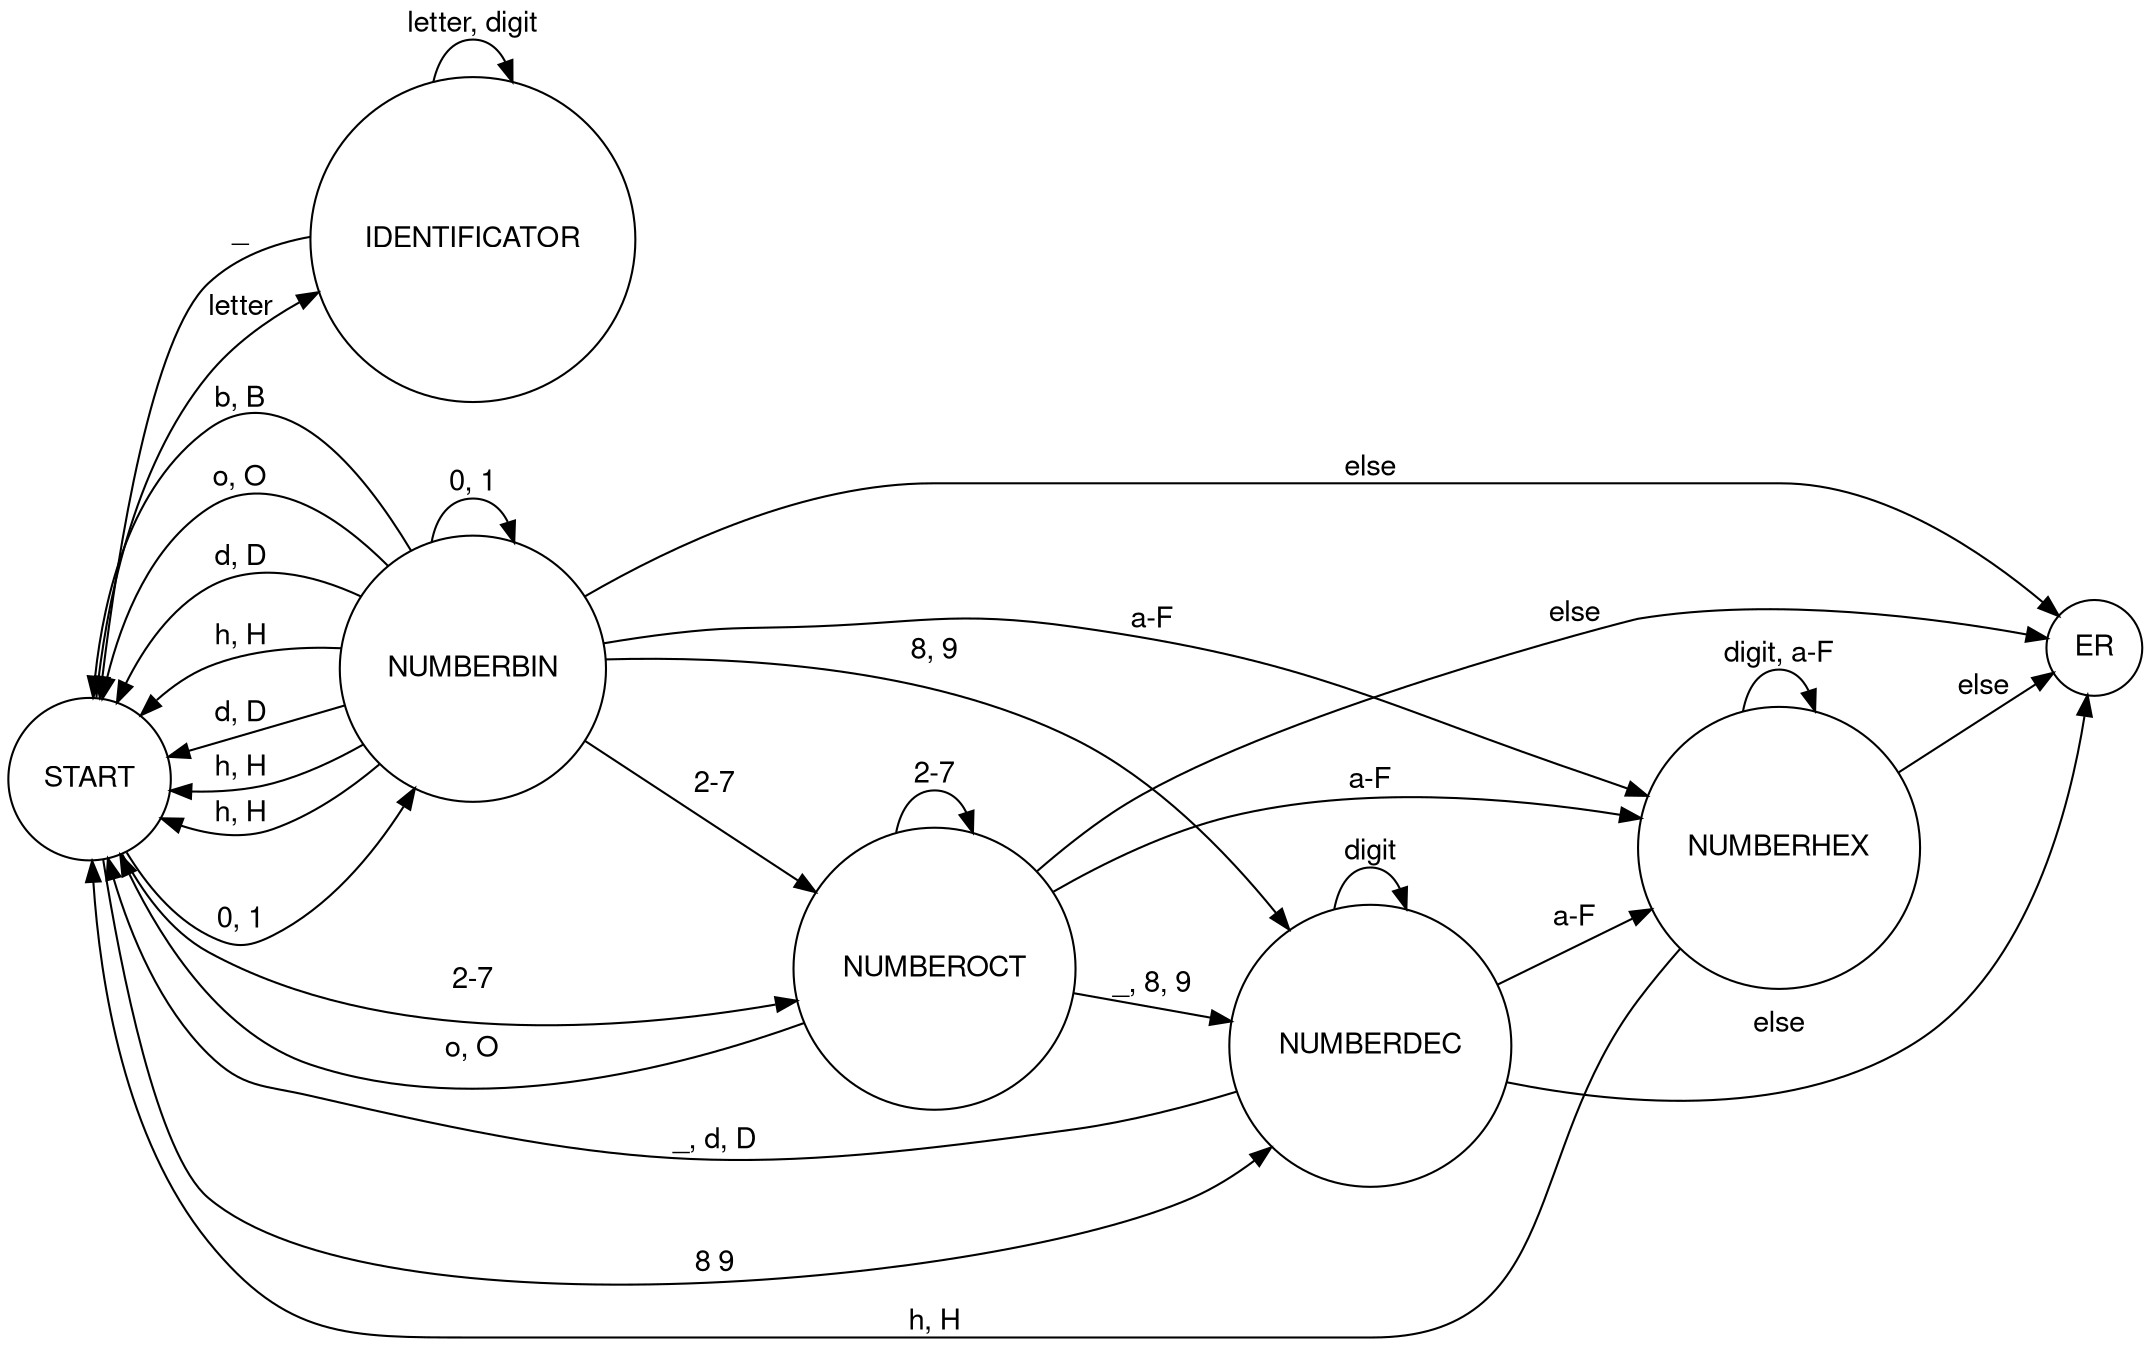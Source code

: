 digraph finite_state_machine {
    fontname="Helvetica,Arial,sans-serif"
    node [fontname="Helvetica,Arial,sans-serif"]
    edge [fontname="Helvetica,Arial,sans-serif"]
    rankdir=LR;
    node [shape = doublecircle];
    node [shape = circle];
    START -> IDENTIFICATOR [label = "letter"]

    IDENTIFICATOR -> IDENTIFICATOR [label = "letter, digit"]

    IDENTIFICATOR -> START [label = "_"]

    START -> NUMBERBIN [label = "0, 1"]

    NUMBERBIN -> NUMBERBIN [label = "0, 1"]
    NUMBERBIN -> NUMBEROCT [label = "2-7"]
    NUMBERBIN -> NUMBERDEC [label = "8, 9"]
    NUMBERBIN -> NUMBERHEX [label = "a-F"]
    NUMBERBIN -> START [label = "b, B"]
    NUMBERBIN -> START [label = "o, O"]
    NUMBERBIN -> START [label = "d, D"]
    NUMBERBIN -> START [label = "h, H"]
    NUMBERBIN -> ER [label = "else"]

    START -> NUMBEROCT [label = "2-7"]

    NUMBEROCT -> NUMBEROCT [label = "2-7"]
    NUMBEROCT -> NUMBERDEC [label = "_, 8, 9"]
    NUMBEROCT -> NUMBERHEX [label = "a-F"]
    NUMBEROCT -> START [label = "o, O"]
    NUMBERBIN -> START [label = "d, D"]
    NUMBERBIN -> START [label = "h, H"]

    NUMBEROCT -> ER [label = "else"]

    START -> NUMBERDEC [label = "8 9"]

    NUMBERDEC -> NUMBERDEC [label = "digit"]
    NUMBERDEC -> START [label = "_, d, D"]
    NUMBERBIN -> START [label = "h, H"]
    NUMBERDEC -> NUMBERHEX [label = "a-F"]
    NUMBERDEC -> ER [label = "else"]

    NUMBERHEX -> NUMBERHEX [label = "digit, a-F"]
    NUMBERHEX -> START [label = "h, H"]
    NUMBERHEX -> ER [label = "else"]
}